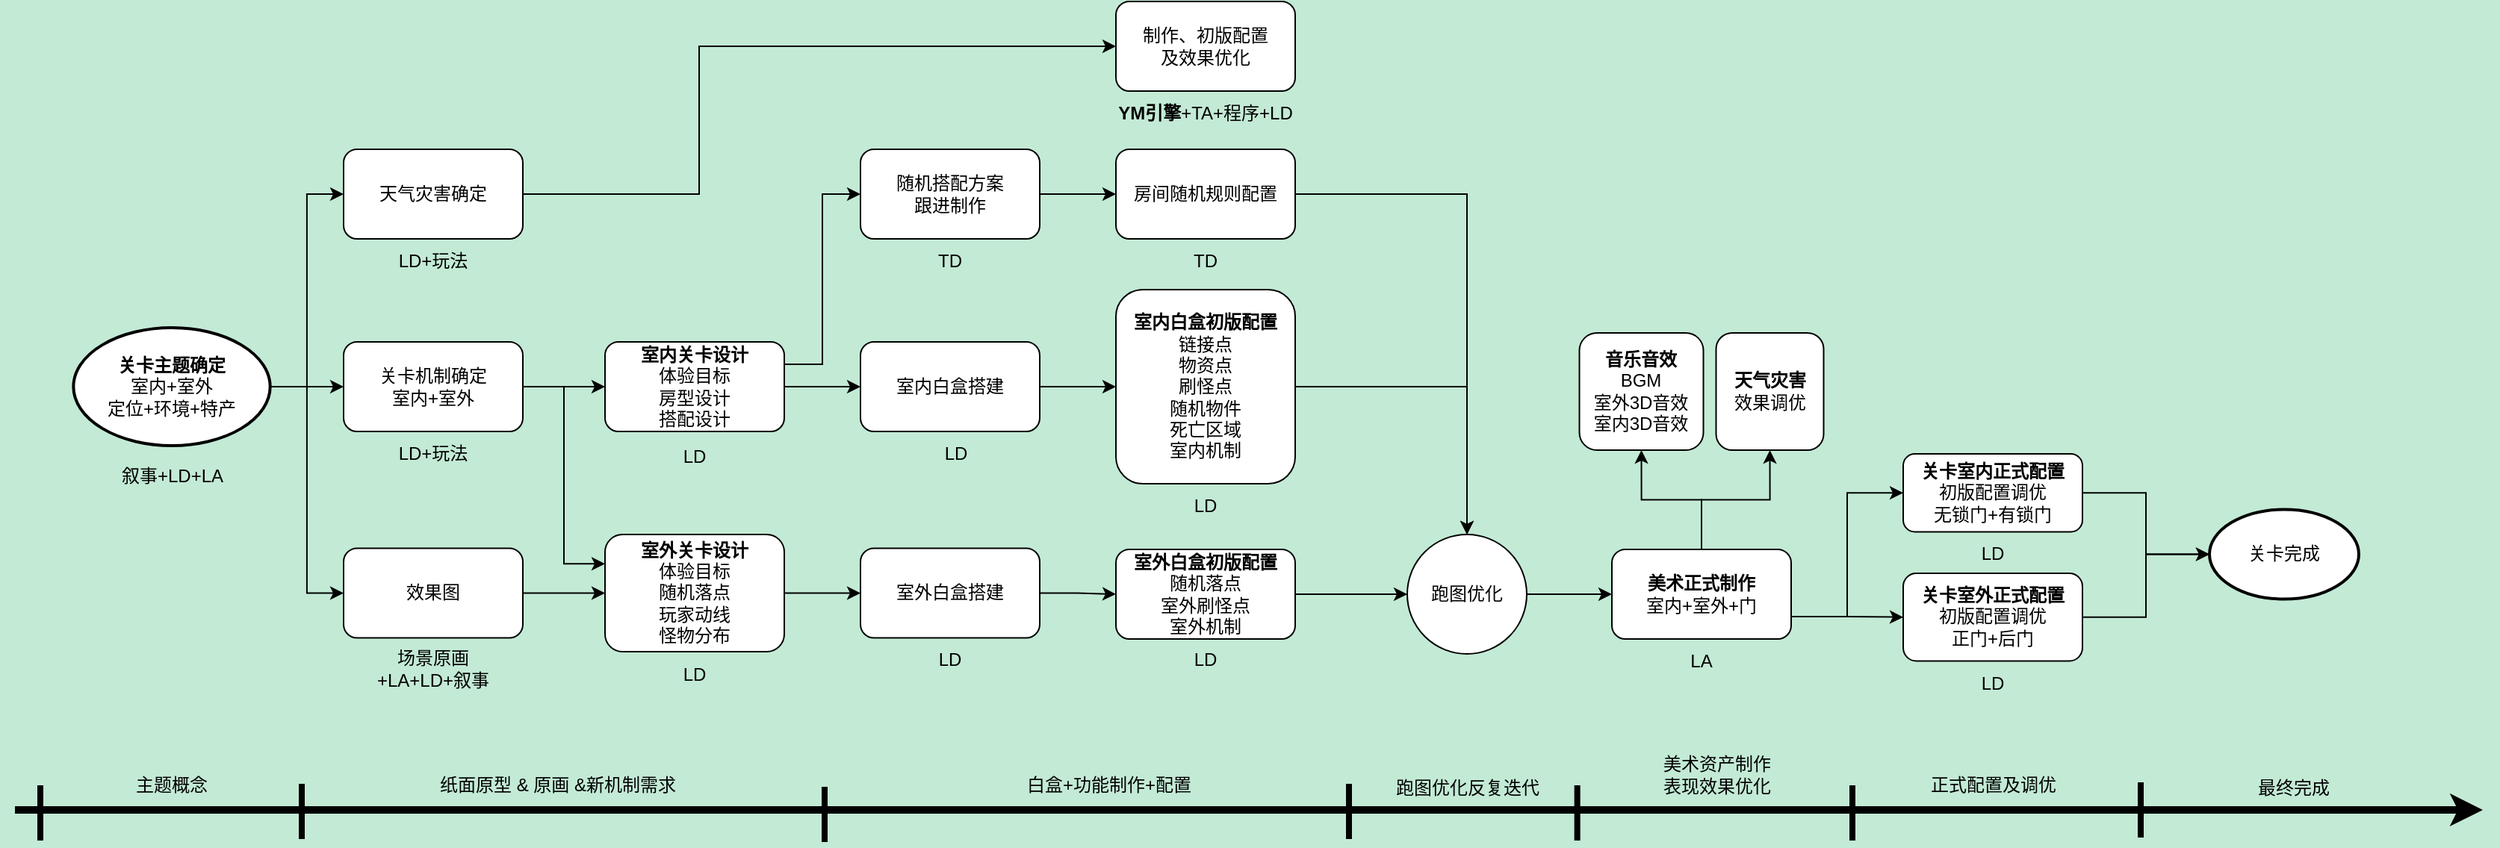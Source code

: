 <mxfile version="24.5.5" type="github">
  <diagram name="第 1 页" id="3R2qnAobjluo3bO9rf-G">
    <mxGraphModel dx="2128" dy="1315" grid="0" gridSize="10" guides="1" tooltips="1" connect="1" arrows="1" fold="1" page="0" pageScale="1" pageWidth="827" pageHeight="1169" background="#C3EAD5" math="0" shadow="0">
      <root>
        <mxCell id="0" />
        <mxCell id="1" parent="0" />
        <mxCell id="w4xETRC22-t7bHUaf4wi-2" value="叙事+LD+LA" style="text;html=1;align=center;verticalAlign=middle;whiteSpace=wrap;rounded=0;" parent="1" vertex="1">
          <mxGeometry x="-58.5" y="-40" width="83" height="30" as="geometry" />
        </mxCell>
        <mxCell id="w4xETRC22-t7bHUaf4wi-8" style="edgeStyle=orthogonalEdgeStyle;rounded=0;orthogonalLoop=1;jettySize=auto;html=1;exitX=1;exitY=0.5;exitDx=0;exitDy=0;entryX=0;entryY=0.5;entryDx=0;entryDy=0;exitPerimeter=0;" parent="1" source="IciSw-7-CWvJsFqivVLQ-28" target="w4xETRC22-t7bHUaf4wi-6" edge="1">
          <mxGeometry relative="1" as="geometry">
            <mxPoint x="43" y="-85" as="sourcePoint" />
          </mxGeometry>
        </mxCell>
        <mxCell id="w4xETRC22-t7bHUaf4wi-11" style="edgeStyle=orthogonalEdgeStyle;rounded=0;orthogonalLoop=1;jettySize=auto;html=1;exitX=1;exitY=0.5;exitDx=0;exitDy=0;entryX=0;entryY=0.5;entryDx=0;entryDy=0;exitPerimeter=0;" parent="1" source="IciSw-7-CWvJsFqivVLQ-28" target="w4xETRC22-t7bHUaf4wi-10" edge="1">
          <mxGeometry relative="1" as="geometry">
            <mxPoint x="43" y="-85" as="sourcePoint" />
          </mxGeometry>
        </mxCell>
        <mxCell id="w4xETRC22-t7bHUaf4wi-18" style="edgeStyle=orthogonalEdgeStyle;rounded=0;orthogonalLoop=1;jettySize=auto;html=1;exitX=1;exitY=0.5;exitDx=0;exitDy=0;entryX=0;entryY=0.5;entryDx=0;entryDy=0;exitPerimeter=0;" parent="1" source="IciSw-7-CWvJsFqivVLQ-28" target="w4xETRC22-t7bHUaf4wi-16" edge="1">
          <mxGeometry relative="1" as="geometry">
            <mxPoint x="43" y="-85" as="sourcePoint" />
          </mxGeometry>
        </mxCell>
        <mxCell id="w4xETRC22-t7bHUaf4wi-14" style="edgeStyle=orthogonalEdgeStyle;rounded=0;orthogonalLoop=1;jettySize=auto;html=1;exitX=1;exitY=0.5;exitDx=0;exitDy=0;entryX=0;entryY=0.5;entryDx=0;entryDy=0;" parent="1" source="w4xETRC22-t7bHUaf4wi-6" target="w4xETRC22-t7bHUaf4wi-13" edge="1">
          <mxGeometry relative="1" as="geometry">
            <Array as="points">
              <mxPoint x="336" y="-214" />
              <mxPoint x="336" y="-313" />
            </Array>
          </mxGeometry>
        </mxCell>
        <mxCell id="w4xETRC22-t7bHUaf4wi-6" value="天气灾害确定" style="rounded=1;whiteSpace=wrap;html=1;" parent="1" vertex="1">
          <mxGeometry x="98" y="-244" width="120" height="60" as="geometry" />
        </mxCell>
        <mxCell id="w4xETRC22-t7bHUaf4wi-9" value="LD+玩法" style="text;html=1;align=center;verticalAlign=middle;whiteSpace=wrap;rounded=0;" parent="1" vertex="1">
          <mxGeometry x="128" y="-184" width="60" height="30" as="geometry" />
        </mxCell>
        <mxCell id="w4xETRC22-t7bHUaf4wi-26" style="edgeStyle=orthogonalEdgeStyle;rounded=0;orthogonalLoop=1;jettySize=auto;html=1;exitX=1;exitY=0.5;exitDx=0;exitDy=0;entryX=0;entryY=0.5;entryDx=0;entryDy=0;" parent="1" source="w4xETRC22-t7bHUaf4wi-10" target="w4xETRC22-t7bHUaf4wi-19" edge="1">
          <mxGeometry relative="1" as="geometry" />
        </mxCell>
        <mxCell id="w4xETRC22-t7bHUaf4wi-37" style="edgeStyle=orthogonalEdgeStyle;rounded=0;orthogonalLoop=1;jettySize=auto;html=1;exitX=1;exitY=0.5;exitDx=0;exitDy=0;entryX=0;entryY=0.25;entryDx=0;entryDy=0;" parent="1" source="w4xETRC22-t7bHUaf4wi-10" target="w4xETRC22-t7bHUaf4wi-27" edge="1">
          <mxGeometry relative="1" as="geometry" />
        </mxCell>
        <mxCell id="w4xETRC22-t7bHUaf4wi-10" value="关卡机制确定&lt;div&gt;室内+室外&lt;/div&gt;" style="rounded=1;whiteSpace=wrap;html=1;" parent="1" vertex="1">
          <mxGeometry x="98" y="-115" width="120" height="60" as="geometry" />
        </mxCell>
        <mxCell id="w4xETRC22-t7bHUaf4wi-12" value="LD+玩法" style="text;html=1;align=center;verticalAlign=middle;whiteSpace=wrap;rounded=0;" parent="1" vertex="1">
          <mxGeometry x="128" y="-55" width="60" height="30" as="geometry" />
        </mxCell>
        <mxCell id="w4xETRC22-t7bHUaf4wi-13" value="制作、初版配置&lt;div&gt;及效果优化&lt;/div&gt;" style="rounded=1;whiteSpace=wrap;html=1;" parent="1" vertex="1">
          <mxGeometry x="615" y="-343" width="120" height="60" as="geometry" />
        </mxCell>
        <mxCell id="w4xETRC22-t7bHUaf4wi-15" value="&lt;b&gt;YM引擎&lt;/b&gt;+TA+程序+LD" style="text;html=1;align=center;verticalAlign=middle;whiteSpace=wrap;rounded=0;" parent="1" vertex="1">
          <mxGeometry x="605" y="-283" width="140" height="30" as="geometry" />
        </mxCell>
        <mxCell id="w4xETRC22-t7bHUaf4wi-28" style="edgeStyle=orthogonalEdgeStyle;rounded=0;orthogonalLoop=1;jettySize=auto;html=1;exitX=1;exitY=0.5;exitDx=0;exitDy=0;entryX=0;entryY=0.5;entryDx=0;entryDy=0;" parent="1" source="w4xETRC22-t7bHUaf4wi-16" target="w4xETRC22-t7bHUaf4wi-27" edge="1">
          <mxGeometry relative="1" as="geometry" />
        </mxCell>
        <mxCell id="w4xETRC22-t7bHUaf4wi-16" value="效果图" style="rounded=1;whiteSpace=wrap;html=1;" parent="1" vertex="1">
          <mxGeometry x="98" y="23.25" width="120" height="60" as="geometry" />
        </mxCell>
        <mxCell id="w4xETRC22-t7bHUaf4wi-23" style="edgeStyle=orthogonalEdgeStyle;rounded=0;orthogonalLoop=1;jettySize=auto;html=1;exitX=1;exitY=0.5;exitDx=0;exitDy=0;entryX=0;entryY=0.5;entryDx=0;entryDy=0;" parent="1" source="w4xETRC22-t7bHUaf4wi-19" target="w4xETRC22-t7bHUaf4wi-22" edge="1">
          <mxGeometry relative="1" as="geometry" />
        </mxCell>
        <mxCell id="w4xETRC22-t7bHUaf4wi-44" style="edgeStyle=orthogonalEdgeStyle;rounded=0;orthogonalLoop=1;jettySize=auto;html=1;exitX=1;exitY=0.25;exitDx=0;exitDy=0;entryX=0;entryY=0.5;entryDx=0;entryDy=0;" parent="1" source="w4xETRC22-t7bHUaf4wi-19" target="w4xETRC22-t7bHUaf4wi-42" edge="1">
          <mxGeometry relative="1" as="geometry" />
        </mxCell>
        <mxCell id="w4xETRC22-t7bHUaf4wi-19" value="&lt;b&gt;室内关卡设计&lt;/b&gt;&lt;div&gt;体验目标&lt;/div&gt;&lt;div&gt;房型设计&lt;/div&gt;&lt;div&gt;搭配设计&lt;/div&gt;" style="rounded=1;whiteSpace=wrap;html=1;" parent="1" vertex="1">
          <mxGeometry x="273" y="-115" width="120" height="60" as="geometry" />
        </mxCell>
        <mxCell id="w4xETRC22-t7bHUaf4wi-21" value="LD" style="text;html=1;align=center;verticalAlign=middle;whiteSpace=wrap;rounded=0;" parent="1" vertex="1">
          <mxGeometry x="303" y="-53" width="60" height="30" as="geometry" />
        </mxCell>
        <mxCell id="w4xETRC22-t7bHUaf4wi-50" style="edgeStyle=orthogonalEdgeStyle;rounded=0;orthogonalLoop=1;jettySize=auto;html=1;exitX=1;exitY=0.5;exitDx=0;exitDy=0;entryX=0;entryY=0.5;entryDx=0;entryDy=0;" parent="1" source="w4xETRC22-t7bHUaf4wi-22" target="w4xETRC22-t7bHUaf4wi-73" edge="1">
          <mxGeometry relative="1" as="geometry">
            <mxPoint x="576" y="-38" as="targetPoint" />
          </mxGeometry>
        </mxCell>
        <mxCell id="w4xETRC22-t7bHUaf4wi-22" value="室内白盒搭建" style="rounded=1;whiteSpace=wrap;html=1;" parent="1" vertex="1">
          <mxGeometry x="444" y="-115" width="120" height="60" as="geometry" />
        </mxCell>
        <mxCell id="w4xETRC22-t7bHUaf4wi-24" value="LD" style="text;html=1;align=center;verticalAlign=middle;whiteSpace=wrap;rounded=0;" parent="1" vertex="1">
          <mxGeometry x="478" y="-55" width="60" height="30" as="geometry" />
        </mxCell>
        <mxCell id="w4xETRC22-t7bHUaf4wi-34" style="edgeStyle=orthogonalEdgeStyle;rounded=0;orthogonalLoop=1;jettySize=auto;html=1;exitX=1;exitY=0.5;exitDx=0;exitDy=0;entryX=0;entryY=0.5;entryDx=0;entryDy=0;" parent="1" source="w4xETRC22-t7bHUaf4wi-27" target="w4xETRC22-t7bHUaf4wi-33" edge="1">
          <mxGeometry relative="1" as="geometry" />
        </mxCell>
        <mxCell id="w4xETRC22-t7bHUaf4wi-27" value="&lt;b&gt;室外关卡设计&lt;/b&gt;&lt;div&gt;体验目标&lt;/div&gt;&lt;div&gt;随机落点&lt;/div&gt;&lt;div&gt;玩家动线&lt;/div&gt;&lt;div&gt;怪物分布&lt;/div&gt;" style="rounded=1;whiteSpace=wrap;html=1;" parent="1" vertex="1">
          <mxGeometry x="273" y="14" width="120" height="78.5" as="geometry" />
        </mxCell>
        <mxCell id="w4xETRC22-t7bHUaf4wi-29" value="场景原画+LA+LD+叙事" style="text;html=1;align=center;verticalAlign=middle;whiteSpace=wrap;rounded=0;" parent="1" vertex="1">
          <mxGeometry x="114" y="89.25" width="88" height="30" as="geometry" />
        </mxCell>
        <mxCell id="w4xETRC22-t7bHUaf4wi-53" style="edgeStyle=orthogonalEdgeStyle;rounded=0;orthogonalLoop=1;jettySize=auto;html=1;exitX=1;exitY=0.5;exitDx=0;exitDy=0;entryX=0;entryY=0.5;entryDx=0;entryDy=0;" parent="1" source="w4xETRC22-t7bHUaf4wi-55" target="w4xETRC22-t7bHUaf4wi-41" edge="1">
          <mxGeometry relative="1" as="geometry" />
        </mxCell>
        <mxCell id="w4xETRC22-t7bHUaf4wi-33" value="室外白盒搭建" style="rounded=1;whiteSpace=wrap;html=1;" parent="1" vertex="1">
          <mxGeometry x="444" y="23.25" width="120" height="60" as="geometry" />
        </mxCell>
        <mxCell id="w4xETRC22-t7bHUaf4wi-35" value="LD" style="text;html=1;align=center;verticalAlign=middle;whiteSpace=wrap;rounded=0;" parent="1" vertex="1">
          <mxGeometry x="303" y="92.5" width="60" height="30" as="geometry" />
        </mxCell>
        <mxCell id="w4xETRC22-t7bHUaf4wi-38" value="&lt;b&gt;音乐音效&lt;/b&gt;&lt;div&gt;BGM&lt;/div&gt;&lt;div&gt;室外3D音效&lt;/div&gt;&lt;div&gt;室内3D音效&lt;/div&gt;" style="rounded=1;whiteSpace=wrap;html=1;" parent="1" vertex="1">
          <mxGeometry x="925.25" y="-121" width="83" height="78.5" as="geometry" />
        </mxCell>
        <mxCell id="w4xETRC22-t7bHUaf4wi-40" value="LD" style="text;html=1;align=center;verticalAlign=middle;whiteSpace=wrap;rounded=0;" parent="1" vertex="1">
          <mxGeometry x="474" y="83.25" width="60" height="30" as="geometry" />
        </mxCell>
        <mxCell id="w4xETRC22-t7bHUaf4wi-59" style="edgeStyle=orthogonalEdgeStyle;rounded=0;orthogonalLoop=1;jettySize=auto;html=1;exitX=1;exitY=0.5;exitDx=0;exitDy=0;entryX=0;entryY=0.5;entryDx=0;entryDy=0;" parent="1" source="w4xETRC22-t7bHUaf4wi-41" target="w4xETRC22-t7bHUaf4wi-58" edge="1">
          <mxGeometry relative="1" as="geometry" />
        </mxCell>
        <mxCell id="w4xETRC22-t7bHUaf4wi-41" value="跑图优化" style="ellipse;whiteSpace=wrap;html=1;aspect=fixed;" parent="1" vertex="1">
          <mxGeometry x="810" y="14" width="80" height="80" as="geometry" />
        </mxCell>
        <mxCell id="w4xETRC22-t7bHUaf4wi-52" style="edgeStyle=orthogonalEdgeStyle;rounded=0;orthogonalLoop=1;jettySize=auto;html=1;exitX=1;exitY=0.5;exitDx=0;exitDy=0;entryX=0;entryY=0.5;entryDx=0;entryDy=0;" parent="1" source="w4xETRC22-t7bHUaf4wi-42" target="w4xETRC22-t7bHUaf4wi-48" edge="1">
          <mxGeometry relative="1" as="geometry">
            <mxPoint x="586" y="-303" as="targetPoint" />
          </mxGeometry>
        </mxCell>
        <mxCell id="w4xETRC22-t7bHUaf4wi-42" value="随机搭配方案&lt;div&gt;跟进制作&lt;/div&gt;" style="rounded=1;whiteSpace=wrap;html=1;" parent="1" vertex="1">
          <mxGeometry x="444" y="-244" width="120" height="60" as="geometry" />
        </mxCell>
        <mxCell id="w4xETRC22-t7bHUaf4wi-45" value="TD" style="text;html=1;align=center;verticalAlign=middle;whiteSpace=wrap;rounded=0;" parent="1" vertex="1">
          <mxGeometry x="474" y="-184" width="60" height="30" as="geometry" />
        </mxCell>
        <mxCell id="w4xETRC22-t7bHUaf4wi-54" style="edgeStyle=orthogonalEdgeStyle;rounded=0;orthogonalLoop=1;jettySize=auto;html=1;exitX=1;exitY=0.5;exitDx=0;exitDy=0;" parent="1" source="w4xETRC22-t7bHUaf4wi-48" target="w4xETRC22-t7bHUaf4wi-41" edge="1">
          <mxGeometry relative="1" as="geometry" />
        </mxCell>
        <mxCell id="w4xETRC22-t7bHUaf4wi-48" value="房间随机规则配置" style="rounded=1;whiteSpace=wrap;html=1;" parent="1" vertex="1">
          <mxGeometry x="615" y="-244" width="120" height="60" as="geometry" />
        </mxCell>
        <mxCell id="w4xETRC22-t7bHUaf4wi-51" value="TD" style="text;html=1;align=center;verticalAlign=middle;whiteSpace=wrap;rounded=0;" parent="1" vertex="1">
          <mxGeometry x="645" y="-184" width="60" height="30" as="geometry" />
        </mxCell>
        <mxCell id="w4xETRC22-t7bHUaf4wi-56" value="" style="edgeStyle=orthogonalEdgeStyle;rounded=0;orthogonalLoop=1;jettySize=auto;html=1;exitX=1;exitY=0.5;exitDx=0;exitDy=0;entryX=0;entryY=0.5;entryDx=0;entryDy=0;" parent="1" source="w4xETRC22-t7bHUaf4wi-33" target="w4xETRC22-t7bHUaf4wi-55" edge="1">
          <mxGeometry relative="1" as="geometry">
            <mxPoint x="564" y="53" as="sourcePoint" />
            <mxPoint x="716" y="54" as="targetPoint" />
          </mxGeometry>
        </mxCell>
        <mxCell id="w4xETRC22-t7bHUaf4wi-55" value="&lt;b&gt;室外白盒初版配置&lt;/b&gt;&lt;div&gt;&lt;div&gt;随机落点&lt;/div&gt;&lt;div&gt;室外刷怪点&lt;/div&gt;&lt;/div&gt;&lt;div&gt;室外机制&lt;/div&gt;" style="rounded=1;whiteSpace=wrap;html=1;" parent="1" vertex="1">
          <mxGeometry x="615" y="24" width="120" height="60" as="geometry" />
        </mxCell>
        <mxCell id="w4xETRC22-t7bHUaf4wi-57" value="LD" style="text;html=1;align=center;verticalAlign=middle;whiteSpace=wrap;rounded=0;" parent="1" vertex="1">
          <mxGeometry x="645" y="83.25" width="60" height="30" as="geometry" />
        </mxCell>
        <mxCell id="w4xETRC22-t7bHUaf4wi-64" style="edgeStyle=orthogonalEdgeStyle;rounded=0;orthogonalLoop=1;jettySize=auto;html=1;exitX=0.5;exitY=0;exitDx=0;exitDy=0;entryX=0.5;entryY=1;entryDx=0;entryDy=0;" parent="1" source="w4xETRC22-t7bHUaf4wi-58" target="w4xETRC22-t7bHUaf4wi-38" edge="1">
          <mxGeometry relative="1" as="geometry" />
        </mxCell>
        <mxCell id="w4xETRC22-t7bHUaf4wi-67" style="edgeStyle=orthogonalEdgeStyle;rounded=0;orthogonalLoop=1;jettySize=auto;html=1;exitX=1;exitY=0.75;exitDx=0;exitDy=0;entryX=0;entryY=0.5;entryDx=0;entryDy=0;" parent="1" source="w4xETRC22-t7bHUaf4wi-58" target="w4xETRC22-t7bHUaf4wi-66" edge="1">
          <mxGeometry relative="1" as="geometry" />
        </mxCell>
        <mxCell id="w4xETRC22-t7bHUaf4wi-69" style="edgeStyle=orthogonalEdgeStyle;rounded=0;orthogonalLoop=1;jettySize=auto;html=1;exitX=1;exitY=0.75;exitDx=0;exitDy=0;entryX=0;entryY=0.5;entryDx=0;entryDy=0;" parent="1" source="w4xETRC22-t7bHUaf4wi-58" target="w4xETRC22-t7bHUaf4wi-68" edge="1">
          <mxGeometry relative="1" as="geometry" />
        </mxCell>
        <mxCell id="w4xETRC22-t7bHUaf4wi-80" style="edgeStyle=orthogonalEdgeStyle;rounded=0;orthogonalLoop=1;jettySize=auto;html=1;exitX=0.5;exitY=0;exitDx=0;exitDy=0;entryX=0.5;entryY=1;entryDx=0;entryDy=0;" parent="1" source="w4xETRC22-t7bHUaf4wi-58" target="w4xETRC22-t7bHUaf4wi-79" edge="1">
          <mxGeometry relative="1" as="geometry" />
        </mxCell>
        <mxCell id="w4xETRC22-t7bHUaf4wi-58" value="&lt;b&gt;美术正式制作&lt;/b&gt;&lt;br&gt;室内+室外+门" style="rounded=1;whiteSpace=wrap;html=1;" parent="1" vertex="1">
          <mxGeometry x="947" y="24" width="120" height="60" as="geometry" />
        </mxCell>
        <mxCell id="w4xETRC22-t7bHUaf4wi-63" value="LA" style="text;html=1;align=center;verticalAlign=middle;whiteSpace=wrap;rounded=0;" parent="1" vertex="1">
          <mxGeometry x="977" y="84" width="60" height="30" as="geometry" />
        </mxCell>
        <mxCell id="w4xETRC22-t7bHUaf4wi-66" value="&lt;b&gt;关卡室内&lt;/b&gt;&lt;b&gt;正式&lt;/b&gt;&lt;b&gt;配置&lt;/b&gt;&lt;div&gt;&lt;div&gt;初版配置调优&lt;/div&gt;&lt;div&gt;无锁门+有锁门&lt;/div&gt;&lt;/div&gt;" style="rounded=1;whiteSpace=wrap;html=1;" parent="1" vertex="1">
          <mxGeometry x="1142" y="-40" width="120" height="52.25" as="geometry" />
        </mxCell>
        <mxCell id="w4xETRC22-t7bHUaf4wi-68" value="&lt;b&gt;关卡室外正式配置&lt;/b&gt;&lt;div&gt;初版配置调优&lt;b&gt;&lt;br&gt;&lt;/b&gt;&lt;div&gt;正门+后门&lt;/div&gt;&lt;/div&gt;" style="rounded=1;whiteSpace=wrap;html=1;" parent="1" vertex="1">
          <mxGeometry x="1142" y="40" width="120" height="58.75" as="geometry" />
        </mxCell>
        <mxCell id="w4xETRC22-t7bHUaf4wi-70" value="LD" style="text;html=1;align=center;verticalAlign=middle;whiteSpace=wrap;rounded=0;" parent="1" vertex="1">
          <mxGeometry x="1172" y="12.25" width="60" height="30" as="geometry" />
        </mxCell>
        <mxCell id="w4xETRC22-t7bHUaf4wi-71" value="LD" style="text;html=1;align=center;verticalAlign=middle;whiteSpace=wrap;rounded=0;" parent="1" vertex="1">
          <mxGeometry x="1172" y="98.75" width="60" height="30" as="geometry" />
        </mxCell>
        <mxCell id="w4xETRC22-t7bHUaf4wi-72" style="edgeStyle=orthogonalEdgeStyle;rounded=0;orthogonalLoop=1;jettySize=auto;html=1;exitX=0.5;exitY=1;exitDx=0;exitDy=0;" parent="1" source="w4xETRC22-t7bHUaf4wi-51" target="w4xETRC22-t7bHUaf4wi-51" edge="1">
          <mxGeometry relative="1" as="geometry" />
        </mxCell>
        <mxCell id="w4xETRC22-t7bHUaf4wi-76" style="edgeStyle=orthogonalEdgeStyle;rounded=0;orthogonalLoop=1;jettySize=auto;html=1;exitX=1;exitY=0.5;exitDx=0;exitDy=0;entryX=0.5;entryY=0;entryDx=0;entryDy=0;" parent="1" source="w4xETRC22-t7bHUaf4wi-73" target="w4xETRC22-t7bHUaf4wi-41" edge="1">
          <mxGeometry relative="1" as="geometry" />
        </mxCell>
        <mxCell id="w4xETRC22-t7bHUaf4wi-73" value="&lt;b&gt;室内白盒初版配置&lt;/b&gt;&lt;div&gt;&lt;div&gt;链接点&lt;br&gt;&lt;/div&gt;&lt;div&gt;物资点&lt;/div&gt;&lt;div&gt;刷怪点&lt;/div&gt;&lt;div&gt;随机物件&lt;/div&gt;&lt;div&gt;死亡区域&lt;/div&gt;&lt;div&gt;室内机制&lt;/div&gt;&lt;/div&gt;" style="rounded=1;whiteSpace=wrap;html=1;" parent="1" vertex="1">
          <mxGeometry x="615" y="-150" width="120" height="130" as="geometry" />
        </mxCell>
        <mxCell id="w4xETRC22-t7bHUaf4wi-74" value="LD" style="text;html=1;align=center;verticalAlign=middle;whiteSpace=wrap;rounded=0;" parent="1" vertex="1">
          <mxGeometry x="645" y="-20" width="60" height="30" as="geometry" />
        </mxCell>
        <mxCell id="w4xETRC22-t7bHUaf4wi-79" value="&lt;b&gt;天气灾害&lt;/b&gt;&lt;div&gt;效果调优&lt;/div&gt;" style="rounded=1;whiteSpace=wrap;html=1;" parent="1" vertex="1">
          <mxGeometry x="1016.75" y="-121" width="72" height="78.5" as="geometry" />
        </mxCell>
        <mxCell id="IciSw-7-CWvJsFqivVLQ-3" value="" style="endArrow=classic;html=1;rounded=0;strokeWidth=5;" edge="1" parent="1">
          <mxGeometry width="50" height="50" relative="1" as="geometry">
            <mxPoint x="-122" y="198.46" as="sourcePoint" />
            <mxPoint x="1530" y="198.46" as="targetPoint" />
          </mxGeometry>
        </mxCell>
        <mxCell id="IciSw-7-CWvJsFqivVLQ-10" value="" style="endArrow=none;html=1;rounded=0;strokeWidth=4;" edge="1" parent="1">
          <mxGeometry width="50" height="50" relative="1" as="geometry">
            <mxPoint x="-105" y="219" as="sourcePoint" />
            <mxPoint x="-105" y="182" as="targetPoint" />
          </mxGeometry>
        </mxCell>
        <mxCell id="IciSw-7-CWvJsFqivVLQ-11" value="" style="endArrow=none;html=1;rounded=0;strokeWidth=4;" edge="1" parent="1">
          <mxGeometry width="50" height="50" relative="1" as="geometry">
            <mxPoint x="70" y="218" as="sourcePoint" />
            <mxPoint x="70" y="181" as="targetPoint" />
          </mxGeometry>
        </mxCell>
        <mxCell id="IciSw-7-CWvJsFqivVLQ-12" value="主题概念" style="text;html=1;align=center;verticalAlign=middle;whiteSpace=wrap;rounded=0;" vertex="1" parent="1">
          <mxGeometry x="-47" y="166.75" width="60" height="30" as="geometry" />
        </mxCell>
        <mxCell id="IciSw-7-CWvJsFqivVLQ-13" value="纸面原型 &amp;amp; 原画 &amp;amp;新机制需求" style="text;html=1;align=center;verticalAlign=middle;whiteSpace=wrap;rounded=0;" vertex="1" parent="1">
          <mxGeometry x="158" y="166.75" width="167" height="30" as="geometry" />
        </mxCell>
        <mxCell id="IciSw-7-CWvJsFqivVLQ-14" value="" style="endArrow=none;html=1;rounded=0;strokeWidth=4;" edge="1" parent="1">
          <mxGeometry width="50" height="50" relative="1" as="geometry">
            <mxPoint x="420" y="220" as="sourcePoint" />
            <mxPoint x="420" y="183" as="targetPoint" />
          </mxGeometry>
        </mxCell>
        <mxCell id="IciSw-7-CWvJsFqivVLQ-15" value="白盒+功能制作+配置" style="text;html=1;align=center;verticalAlign=middle;whiteSpace=wrap;rounded=0;" vertex="1" parent="1">
          <mxGeometry x="527" y="166.75" width="167" height="30" as="geometry" />
        </mxCell>
        <mxCell id="IciSw-7-CWvJsFqivVLQ-16" value="" style="endArrow=none;html=1;rounded=0;strokeWidth=4;" edge="1" parent="1">
          <mxGeometry width="50" height="50" relative="1" as="geometry">
            <mxPoint x="771" y="218" as="sourcePoint" />
            <mxPoint x="771" y="181" as="targetPoint" />
          </mxGeometry>
        </mxCell>
        <mxCell id="IciSw-7-CWvJsFqivVLQ-17" value="跑图优化反复迭代" style="text;html=1;align=center;verticalAlign=middle;whiteSpace=wrap;rounded=0;" vertex="1" parent="1">
          <mxGeometry x="766.5" y="169" width="167" height="30" as="geometry" />
        </mxCell>
        <mxCell id="IciSw-7-CWvJsFqivVLQ-18" value="" style="endArrow=none;html=1;rounded=0;strokeWidth=4;" edge="1" parent="1">
          <mxGeometry width="50" height="50" relative="1" as="geometry">
            <mxPoint x="923.83" y="219" as="sourcePoint" />
            <mxPoint x="923.83" y="182" as="targetPoint" />
          </mxGeometry>
        </mxCell>
        <mxCell id="IciSw-7-CWvJsFqivVLQ-19" value="美术资产制作&lt;div&gt;表现效果优化&lt;/div&gt;" style="text;html=1;align=center;verticalAlign=middle;whiteSpace=wrap;rounded=0;" vertex="1" parent="1">
          <mxGeometry x="933.5" y="160" width="167" height="30" as="geometry" />
        </mxCell>
        <mxCell id="IciSw-7-CWvJsFqivVLQ-20" value="" style="endArrow=none;html=1;rounded=0;strokeWidth=4;" edge="1" parent="1">
          <mxGeometry width="50" height="50" relative="1" as="geometry">
            <mxPoint x="1108" y="219" as="sourcePoint" />
            <mxPoint x="1108" y="182" as="targetPoint" />
          </mxGeometry>
        </mxCell>
        <mxCell id="IciSw-7-CWvJsFqivVLQ-21" value="正式配置及调优" style="text;html=1;align=center;verticalAlign=middle;whiteSpace=wrap;rounded=0;" vertex="1" parent="1">
          <mxGeometry x="1118.5" y="166.75" width="167" height="30" as="geometry" />
        </mxCell>
        <mxCell id="IciSw-7-CWvJsFqivVLQ-22" value="关卡完成" style="strokeWidth=2;html=1;shape=mxgraph.flowchart.start_1;whiteSpace=wrap;" vertex="1" parent="1">
          <mxGeometry x="1347" y="-2.75" width="100" height="60" as="geometry" />
        </mxCell>
        <mxCell id="IciSw-7-CWvJsFqivVLQ-23" style="edgeStyle=orthogonalEdgeStyle;rounded=0;orthogonalLoop=1;jettySize=auto;html=1;exitX=1;exitY=0.5;exitDx=0;exitDy=0;entryX=0;entryY=0.5;entryDx=0;entryDy=0;entryPerimeter=0;" edge="1" parent="1" source="w4xETRC22-t7bHUaf4wi-68" target="IciSw-7-CWvJsFqivVLQ-22">
          <mxGeometry relative="1" as="geometry" />
        </mxCell>
        <mxCell id="IciSw-7-CWvJsFqivVLQ-25" style="edgeStyle=orthogonalEdgeStyle;rounded=0;orthogonalLoop=1;jettySize=auto;html=1;exitX=1;exitY=0.5;exitDx=0;exitDy=0;entryX=0;entryY=0.5;entryDx=0;entryDy=0;entryPerimeter=0;" edge="1" parent="1" source="w4xETRC22-t7bHUaf4wi-66" target="IciSw-7-CWvJsFqivVLQ-22">
          <mxGeometry relative="1" as="geometry" />
        </mxCell>
        <mxCell id="IciSw-7-CWvJsFqivVLQ-26" value="" style="endArrow=none;html=1;rounded=0;strokeWidth=4;" edge="1" parent="1">
          <mxGeometry width="50" height="50" relative="1" as="geometry">
            <mxPoint x="1301" y="217" as="sourcePoint" />
            <mxPoint x="1301" y="180" as="targetPoint" />
          </mxGeometry>
        </mxCell>
        <mxCell id="IciSw-7-CWvJsFqivVLQ-27" value="最终完成" style="text;html=1;align=center;verticalAlign=middle;whiteSpace=wrap;rounded=0;" vertex="1" parent="1">
          <mxGeometry x="1320" y="169" width="167" height="30" as="geometry" />
        </mxCell>
        <mxCell id="IciSw-7-CWvJsFqivVLQ-28" value="&lt;b&gt;关卡主题确定&lt;/b&gt;&lt;div&gt;室内+室外&lt;/div&gt;&lt;div&gt;定位+环境+特产&lt;/div&gt;" style="strokeWidth=2;html=1;shape=mxgraph.flowchart.start_1;whiteSpace=wrap;" vertex="1" parent="1">
          <mxGeometry x="-82.83" y="-124.5" width="131.67" height="79" as="geometry" />
        </mxCell>
      </root>
    </mxGraphModel>
  </diagram>
</mxfile>
